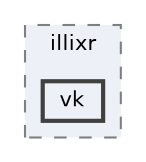 digraph "/home/friedel/devel/ILLIXR/include/illixr/vk"
{
 // LATEX_PDF_SIZE
  bgcolor="transparent";
  edge [fontname=Helvetica,fontsize=10,labelfontname=Helvetica,labelfontsize=10];
  node [fontname=Helvetica,fontsize=10,shape=box,height=0.2,width=0.4];
  compound=true
  subgraph clusterdir_896702a6becdb992133bce403d5f6094 {
    graph [ bgcolor="#edf0f7", pencolor="grey50", label="illixr", fontname=Helvetica,fontsize=10 style="filled,dashed", URL="dir_896702a6becdb992133bce403d5f6094.html",tooltip=""]
  dir_943771b1ac3f22b90d88ddfd145baa27 [label="vk", fillcolor="#edf0f7", color="grey25", style="filled,bold", URL="dir_943771b1ac3f22b90d88ddfd145baa27.html",tooltip=""];
  }
}
